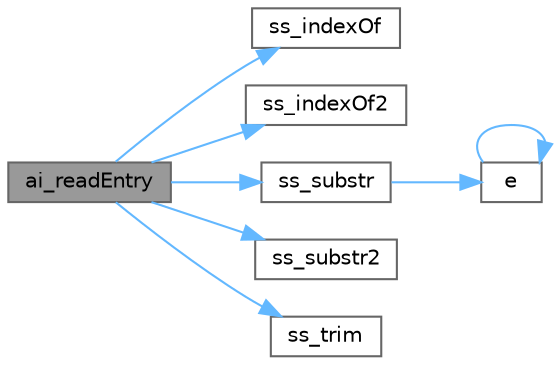 digraph "ai_readEntry"
{
 // LATEX_PDF_SIZE
  bgcolor="transparent";
  edge [fontname=Helvetica,fontsize=10,labelfontname=Helvetica,labelfontsize=10];
  node [fontname=Helvetica,fontsize=10,shape=box,height=0.2,width=0.4];
  rankdir="LR";
  Node1 [id="Node000001",label="ai_readEntry",height=0.2,width=0.4,color="gray40", fillcolor="grey60", style="filled", fontcolor="black",tooltip=" "];
  Node1 -> Node2 [id="edge8_Node000001_Node000002",color="steelblue1",style="solid",tooltip=" "];
  Node2 [id="Node000002",label="ss_indexOf",height=0.2,width=0.4,color="grey40", fillcolor="white", style="filled",URL="$_atlas_8c.html#a8e7086bfe4c1e2d5a8c8fa2df3bdebab",tooltip=" "];
  Node1 -> Node3 [id="edge9_Node000001_Node000003",color="steelblue1",style="solid",tooltip=" "];
  Node3 [id="Node000003",label="ss_indexOf2",height=0.2,width=0.4,color="grey40", fillcolor="white", style="filled",URL="$_atlas_8c.html#aa9f3cff1633fbfcb3be32c1dc09ca0fb",tooltip=" "];
  Node1 -> Node4 [id="edge10_Node000001_Node000004",color="steelblue1",style="solid",tooltip=" "];
  Node4 [id="Node000004",label="ss_substr",height=0.2,width=0.4,color="grey40", fillcolor="white", style="filled",URL="$_atlas_8c.html#a26acc6f7bf9d781f8469c57a9aa3d95d",tooltip=" "];
  Node4 -> Node5 [id="edge11_Node000004_Node000005",color="steelblue1",style="solid",tooltip=" "];
  Node5 [id="Node000005",label="e",height=0.2,width=0.4,color="grey40", fillcolor="white", style="filled",URL="$_cwise__array__power__array_8cpp.html#a9cb86ff854760bf91a154f2724a9101d",tooltip=" "];
  Node5 -> Node5 [id="edge12_Node000005_Node000005",color="steelblue1",style="solid",tooltip=" "];
  Node1 -> Node6 [id="edge13_Node000001_Node000006",color="steelblue1",style="solid",tooltip=" "];
  Node6 [id="Node000006",label="ss_substr2",height=0.2,width=0.4,color="grey40", fillcolor="white", style="filled",URL="$_atlas_8c.html#ad4cbbf7ab2106378084ca7eb5eabdeda",tooltip=" "];
  Node1 -> Node7 [id="edge14_Node000001_Node000007",color="steelblue1",style="solid",tooltip=" "];
  Node7 [id="Node000007",label="ss_trim",height=0.2,width=0.4,color="grey40", fillcolor="white", style="filled",URL="$_atlas_8c.html#ae6904c433fe1f200a598e5038eb53e0b",tooltip=" "];
}
